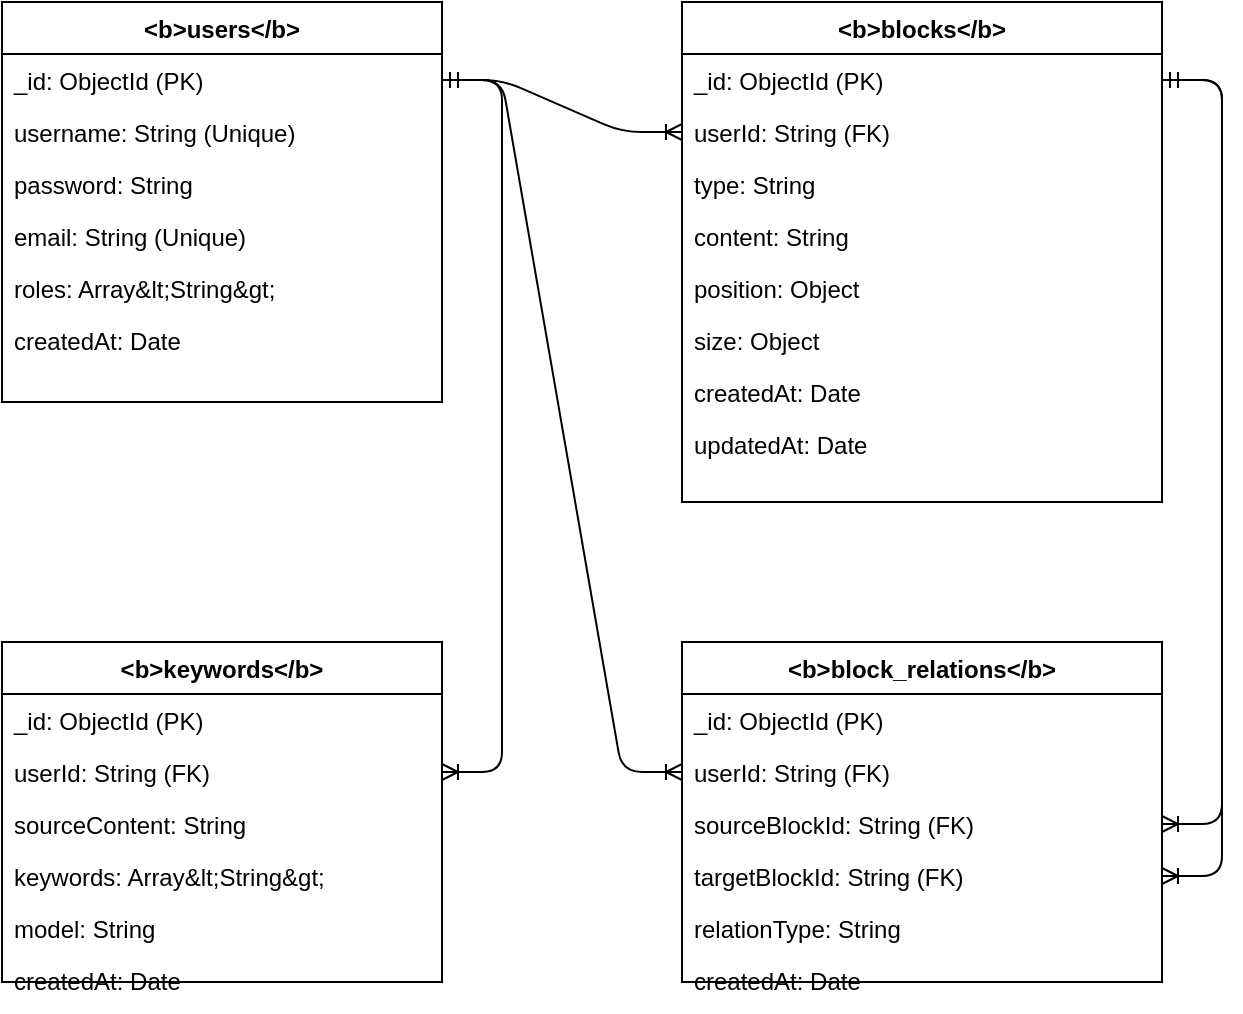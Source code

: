 <mxfile version="24.4.0" type="embed">
  <diagram id="C5R_I84_Y9-2yK9d42o1" name="Database Schema">
    <mxGraphModel dx="1434" dy="794" grid="1" gridSize="10" guides="1" tooltips="1" connect="1" arrows="1" fold="1" page="1" pageScale="1" pageWidth="1200" pageHeight="800" math="0" shadow="0">
      <root>
        <mxCell id="0" />
        <mxCell id="1" parent="0" />
        
        <!-- users collection -->
        <mxCell id="users-table" value="&lt;b&gt;users&lt;/b&gt;" style="swimlane;fontStyle=1;align=center;verticalAlign=top;childLayout=stackLayout;horizontal=1;startSize=26;horizontalStack=0;resizeParent=1;resizeParentMax=0;resizeLast=0;collapsible=1;marginBottom=0;" vertex="1" parent="1">
          <mxGeometry x="80" y="80" width="220" height="200" as="geometry" />
        </mxCell>
        <mxCell id="users-id" value="_id: ObjectId (PK)" style="text;strokeColor=none;fillColor=none;align=left;verticalAlign=top;spacingLeft=4;spacingRight=4;overflow=hidden;rotatable=0;points=[[0,0.5],[1,0.5]];portConstraint=eastwest;" vertex="1" parent="users-table">
          <mxGeometry y="26" width="220" height="26" as="geometry" />
        </mxCell>
        <mxCell id="users-username" value="username: String (Unique)" style="text;strokeColor=none;fillColor=none;align=left;verticalAlign=top;spacingLeft=4;spacingRight=4;overflow=hidden;rotatable=0;points=[[0,0.5],[1,0.5]];portConstraint=eastwest;" vertex="1" parent="users-table">
          <mxGeometry y="52" width="220" height="26" as="geometry" />
        </mxCell>
        <mxCell id="users-password" value="password: String" style="text;strokeColor=none;fillColor=none;align=left;verticalAlign=top;spacingLeft=4;spacingRight=4;overflow=hidden;rotatable=0;points=[[0,0.5],[1,0.5]];portConstraint=eastwest;" vertex="1" parent="users-table">
          <mxGeometry y="78" width="220" height="26" as="geometry" />
        </mxCell>
        <mxCell id="users-email" value="email: String (Unique)" style="text;strokeColor=none;fillColor=none;align=left;verticalAlign=top;spacingLeft=4;spacingRight=4;overflow=hidden;rotatable=0;points=[[0,0.5],[1,0.5]];portConstraint=eastwest;" vertex="1" parent="users-table">
          <mxGeometry y="104" width="220" height="26" as="geometry" />
        </mxCell>
        <mxCell id="users-roles" value="roles: Array&amp;lt;String&amp;gt;" style="text;strokeColor=none;fillColor=none;align=left;verticalAlign=top;spacingLeft=4;spacingRight=4;overflow=hidden;rotatable=0;points=[[0,0.5],[1,0.5]];portConstraint=eastwest;" vertex="1" parent="users-table">
            <mxGeometry y="130" width="220" height="26" as="geometry" />
        </mxCell>
        <mxCell id="users-createdAt" value="createdAt: Date" style="text;strokeColor=none;fillColor=none;align=left;verticalAlign=top;spacingLeft=4;spacingRight=4;overflow=hidden;rotatable=0;points=[[0,0.5],[1,0.5]];portConstraint=eastwest;" vertex="1" parent="users-table">
          <mxGeometry y="156" width="220" height="26" as="geometry" />
        </mxCell>

        <!-- blocks collection -->
        <mxCell id="blocks-table" value="&lt;b&gt;blocks&lt;/b&gt;" style="swimlane;fontStyle=1;align=center;verticalAlign=top;childLayout=stackLayout;horizontal=1;startSize=26;horizontalStack=0;resizeParent=1;resizeParentMax=0;resizeLast=0;collapsible=1;marginBottom=0;" vertex="1" parent="1">
          <mxGeometry x="420" y="80" width="240" height="250" as="geometry" />
        </mxCell>
        <mxCell id="blocks-id" value="_id: ObjectId (PK)" style="text;strokeColor=none;fillColor=none;align=left;verticalAlign=top;spacingLeft=4;spacingRight=4;overflow=hidden;rotatable=0;points=[[0,0.5],[1,0.5]];portConstraint=eastwest;" vertex="1" parent="blocks-table">
          <mxGeometry y="26" width="240" height="26" as="geometry" />
        </mxCell>
        <mxCell id="blocks-userId" value="userId: String (FK)" style="text;strokeColor=none;fillColor=none;align=left;verticalAlign=top;spacingLeft=4;spacingRight=4;overflow=hidden;rotatable=0;points=[[0,0.5],[1,0.5]];portConstraint=eastwest;" vertex="1" parent="blocks-table">
          <mxGeometry y="52" width="240" height="26" as="geometry" />
        </mxCell>
        <mxCell id="blocks-type" value="type: String" style="text;strokeColor=none;fillColor=none;align=left;verticalAlign=top;spacingLeft=4;spacingRight=4;overflow=hidden;rotatable=0;points=[[0,0.5],[1,0.5]];portConstraint=eastwest;" vertex="1" parent="blocks-table">
          <mxGeometry y="78" width="240" height="26" as="geometry" />
        </mxCell>
        <mxCell id="blocks-content" value="content: String" style="text;strokeColor=none;fillColor=none;align=left;verticalAlign=top;spacingLeft=4;spacingRight=4;overflow=hidden;rotatable=0;points=[[0,0.5],[1,0.5]];portConstraint=eastwest;" vertex="1" parent="blocks-table">
            <mxGeometry y="104" width="240" height="26" as="geometry" />
        </mxCell>
        <mxCell id="blocks-position" value="position: Object" style="text;strokeColor=none;fillColor=none;align=left;verticalAlign=top;spacingLeft=4;spacingRight=4;overflow=hidden;rotatable=0;points=[[0,0.5],[1,0.5]];portConstraint=eastwest;" vertex="1" parent="blocks-table">
            <mxGeometry y="130" width="240" height="26" as="geometry" />
        </mxCell>
        <mxCell id="blocks-size" value="size: Object" style="text;strokeColor=none;fillColor=none;align=left;verticalAlign=top;spacingLeft=4;spacingRight=4;overflow=hidden;rotatable=0;points=[[0,0.5],[1,0.5]];portConstraint=eastwest;" vertex="1" parent="blocks-table">
            <mxGeometry y="156" width="240" height="26" as="geometry" />
        </mxCell>
        <mxCell id="blocks-createdAt" value="createdAt: Date" style="text;strokeColor=none;fillColor=none;align=left;verticalAlign=top;spacingLeft=4;spacingRight=4;overflow=hidden;rotatable=0;points=[[0,0.5],[1,0.5]];portConstraint=eastwest;" vertex="1" parent="blocks-table">
          <mxGeometry y="182" width="240" height="26" as="geometry" />
        </mxCell>
        <mxCell id="blocks-updatedAt" value="updatedAt: Date" style="text;strokeColor=none;fillColor=none;align=left;verticalAlign=top;spacingLeft=4;spacingRight=4;overflow=hidden;rotatable=0;points=[[0,0.5],[1,0.5]];portConstraint=eastwest;" vertex="1" parent="blocks-table">
          <mxGeometry y="208" width="240" height="26" as="geometry" />
        </mxCell>

        <!-- block_relations collection -->
        <mxCell id="relations-table" value="&lt;b&gt;block_relations&lt;/b&gt;" style="swimlane;fontStyle=1;align=center;verticalAlign=top;childLayout=stackLayout;horizontal=1;startSize=26;horizontalStack=0;resizeParent=1;resizeParentMax=0;resizeLast=0;collapsible=1;marginBottom=0;" vertex="1" parent="1">
          <mxGeometry x="420" y="400" width="240" height="170" as="geometry" />
        </mxCell>
        <mxCell id="relations-id" value="_id: ObjectId (PK)" style="text;strokeColor=none;fillColor=none;align=left;verticalAlign=top;spacingLeft=4;spacingRight=4;overflow=hidden;rotatable=0;points=[[0,0.5],[1,0.5]];portConstraint=eastwest;" vertex="1" parent="relations-table">
          <mxGeometry y="26" width="240" height="26" as="geometry" />
        </mxCell>
        <mxCell id="relations-userId" value="userId: String (FK)" style="text;strokeColor=none;fillColor=none;align=left;verticalAlign=top;spacingLeft=4;spacingRight=4;overflow=hidden;rotatable=0;points=[[0,0.5],[1,0.5]];portConstraint=eastwest;" vertex="1" parent="relations-table">
          <mxGeometry y="52" width="240" height="26" as="geometry" />
        </mxCell>
        <mxCell id="relations-sourceBlockId" value="sourceBlockId: String (FK)" style="text;strokeColor=none;fillColor=none;align=left;verticalAlign=top;spacingLeft=4;spacingRight=4;overflow=hidden;rotatable=0;points=[[0,0.5],[1,0.5]];portConstraint=eastwest;" vertex="1" parent="relations-table">
          <mxGeometry y="78" width="240" height="26" as="geometry" />
        </mxCell>
        <mxCell id="relations-targetBlockId" value="targetBlockId: String (FK)" style="text;strokeColor=none;fillColor=none;align=left;verticalAlign=top;spacingLeft=4;spacingRight=4;overflow=hidden;rotatable=0;points=[[0,0.5],[1,0.5]];portConstraint=eastwest;" vertex="1" parent="relations-table">
          <mxGeometry y="104" width="240" height="26" as="geometry" />
        </mxCell>
        <mxCell id="relations-relationType" value="relationType: String" style="text;strokeColor=none;fillColor=none;align=left;verticalAlign=top;spacingLeft=4;spacingRight=4;overflow=hidden;rotatable=0;points=[[0,0.5],[1,0.5]];portConstraint=eastwest;" vertex="1" parent="relations-table">
            <mxGeometry y="130" width="240" height="26" as="geometry" />
        </mxCell>
         <mxCell id="relations-createdAt" value="createdAt: Date" style="text;strokeColor=none;fillColor=none;align=left;verticalAlign=top;spacingLeft=4;spacingRight=4;overflow=hidden;rotatable=0;points=[[0,0.5],[1,0.5]];portConstraint=eastwest;" vertex="1" parent="relations-table">
          <mxGeometry y="156" width="240" height="26" as="geometry" />
        </mxCell>
        
        <!-- keywords collection -->
        <mxCell id="keywords-table" value="&lt;b&gt;keywords&lt;/b&gt;" style="swimlane;fontStyle=1;align=center;verticalAlign=top;childLayout=stackLayout;horizontal=1;startSize=26;horizontalStack=0;resizeParent=1;resizeParentMax=0;resizeLast=0;collapsible=1;marginBottom=0;" vertex="1" parent="1">
          <mxGeometry x="80" y="400" width="220" height="170" as="geometry" />
        </mxCell>
        <mxCell id="keywords-id" value="_id: ObjectId (PK)" style="text;strokeColor=none;fillColor=none;align=left;verticalAlign=top;spacingLeft=4;spacingRight=4;overflow=hidden;rotatable=0;points=[[0,0.5],[1,0.5]];portConstraint=eastwest;" vertex="1" parent="keywords-table">
          <mxGeometry y="26" width="220" height="26" as="geometry" />
        </mxCell>
        <mxCell id="keywords-userId" value="userId: String (FK)" style="text;strokeColor=none;fillColor=none;align=left;verticalAlign=top;spacingLeft=4;spacingRight=4;overflow=hidden;rotatable=0;points=[[0,0.5],[1,0.5]];portConstraint=eastwest;" vertex="1" parent="keywords-table">
          <mxGeometry y="52" width="220" height="26" as="geometry" />
        </mxCell>
        <mxCell id="keywords-sourceContent" value="sourceContent: String" style="text;strokeColor=none;fillColor=none;align=left;verticalAlign=top;spacingLeft=4;spacingRight=4;overflow=hidden;rotatable=0;points=[[0,0.5],[1,0.5]];portConstraint=eastwest;" vertex="1" parent="keywords-table">
          <mxGeometry y="78" width="220" height="26" as="geometry" />
        </mxCell>
        <mxCell id="keywords-keywords" value="keywords: Array&amp;lt;String&amp;gt;" style="text;strokeColor=none;fillColor=none;align=left;verticalAlign=top;spacingLeft=4;spacingRight=4;overflow=hidden;rotatable=0;points=[[0,0.5],[1,0.5]];portConstraint=eastwest;" vertex="1" parent="keywords-table">
          <mxGeometry y="104" width="220" height="26" as="geometry" />
        </mxCell>
        <mxCell id="keywords-model" value="model: String" style="text;strokeColor=none;fillColor=none;align=left;verticalAlign=top;spacingLeft=4;spacingRight=4;overflow=hidden;rotatable=0;points=[[0,0.5],[1,0.5]];portConstraint=eastwest;" vertex="1" parent="keywords-table">
            <mxGeometry y="130" width="220" height="26" as="geometry" />
        </mxCell>
        <mxCell id="keywords-createdAt" value="createdAt: Date" style="text;strokeColor=none;fillColor=none;align=left;verticalAlign=top;spacingLeft=4;spacingRight=4;overflow=hidden;rotatable=0;points=[[0,0.5],[1,0.5]];portConstraint=eastwest;" vertex="1" parent="keywords-table">
          <mxGeometry y="156" width="220" height="26" as="geometry" />
        </mxCell>

        <!-- Relationships -->
        <mxCell id="rel-users-blocks" style="edgeStyle=entityRelationEdgeStyle;endArrow=ERoneToMany;startArrow=ERmandOne;endFill=1;startFill=0;" edge="1" parent="1" source="users-id" target="blocks-userId">
          <mxGeometry width="100" height="100" relative="1" as="geometry">
            <mxPoint x="300" y="180" as="sourcePoint" />
            <mxPoint x="420" y="180" as="targetPoint" />
          </mxGeometry>
        </mxCell>
        <mxCell id="rel-users-relations" style="edgeStyle=entityRelationEdgeStyle;endArrow=ERoneToMany;startArrow=ERmandOne;endFill=1;startFill=0;" edge="1" parent="1" source="users-id" target="relations-userId">
          <mxGeometry width="100" height="100" relative="1" as="geometry">
            <mxPoint x="290" y="280" as="sourcePoint" />
            <mxPoint x="420" y="480" as="targetPoint" />
          </mxGeometry>
        </mxCell>
        <mxCell id="rel-users-keywords" style="edgeStyle=entityRelationEdgeStyle;endArrow=ERoneToMany;startArrow=ERmandOne;endFill=1;startFill=0;" edge="1" parent="1" source="users-id" target="keywords-userId">
          <mxGeometry width="100" height="100" relative="1" as="geometry">
            <mxPoint x="200" y="280" as="sourcePoint" />
            <mxPoint x="200" y="400" as="targetPoint" />
          </mxGeometry>
        </mxCell>
        <mxCell id="rel-blocks-relations_source" style="edgeStyle=entityRelationEdgeStyle;endArrow=ERoneToMany;startArrow=ERmandOne;endFill=1;startFill=0;" edge="1" parent="1" source="blocks-id" target="relations-sourceBlockId">
            <mxGeometry width="100" height="100" relative="1" as="geometry">
                <mxPoint x="540" y="330" as="sourcePoint"/>
                <mxPoint x="540" y="400" as="targetPoint"/>
            </mxGeometry>
        </mxCell>
        <mxCell id="rel-blocks-relations_target" style="edgeStyle=entityRelationEdgeStyle;endArrow=ERoneToMany;startArrow=ERmandOne;endFill=1;startFill=0;" edge="1" parent="1" source="blocks-id" target="relations-targetBlockId">
            <mxGeometry width="100" height="100" relative="1" as="geometry">
                <mxPoint x="600" y="330" as="sourcePoint"/>
                <mxPoint x="600" y="400" as="targetPoint"/>
                <Array as="points">
                    <mxPoint x="700" y="360"/>
                </Array>
            </mxGeometry>
        </mxCell>

      </root>
    </mxGraphModel>
  </diagram>
</mxfile> 
